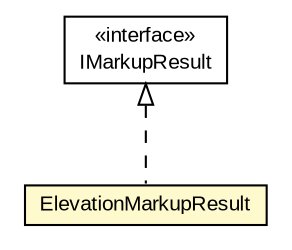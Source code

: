 #!/usr/local/bin/dot
#
# Class diagram 
# Generated by UMLGraph version R5_6-24-gf6e263 (http://www.umlgraph.org/)
#

digraph G {
	edge [fontname="arial",fontsize=10,labelfontname="arial",labelfontsize=10];
	node [fontname="arial",fontsize=10,shape=plaintext];
	nodesep=0.25;
	ranksep=0.5;
	// edu.arizona.biosemantics.semanticmarkup.markup.IMarkupResult
	c63340 [label=<<table title="edu.arizona.biosemantics.semanticmarkup.markup.IMarkupResult" border="0" cellborder="1" cellspacing="0" cellpadding="2" port="p" href="../../../markup/IMarkupResult.html">
		<tr><td><table border="0" cellspacing="0" cellpadding="1">
<tr><td align="center" balign="center"> &#171;interface&#187; </td></tr>
<tr><td align="center" balign="center"> IMarkupResult </td></tr>
		</table></td></tr>
		</table>>, URL="../../../markup/IMarkupResult.html", fontname="arial", fontcolor="black", fontsize=10.0];
	// edu.arizona.biosemantics.semanticmarkup.markupelement.elevation.markup.ElevationMarkupResult
	c63507 [label=<<table title="edu.arizona.biosemantics.semanticmarkup.markupelement.elevation.markup.ElevationMarkupResult" border="0" cellborder="1" cellspacing="0" cellpadding="2" port="p" bgcolor="lemonChiffon" href="./ElevationMarkupResult.html">
		<tr><td><table border="0" cellspacing="0" cellpadding="1">
<tr><td align="center" balign="center"> ElevationMarkupResult </td></tr>
		</table></td></tr>
		</table>>, URL="./ElevationMarkupResult.html", fontname="arial", fontcolor="black", fontsize=10.0];
	//edu.arizona.biosemantics.semanticmarkup.markupelement.elevation.markup.ElevationMarkupResult implements edu.arizona.biosemantics.semanticmarkup.markup.IMarkupResult
	c63340:p -> c63507:p [dir=back,arrowtail=empty,style=dashed];
}

